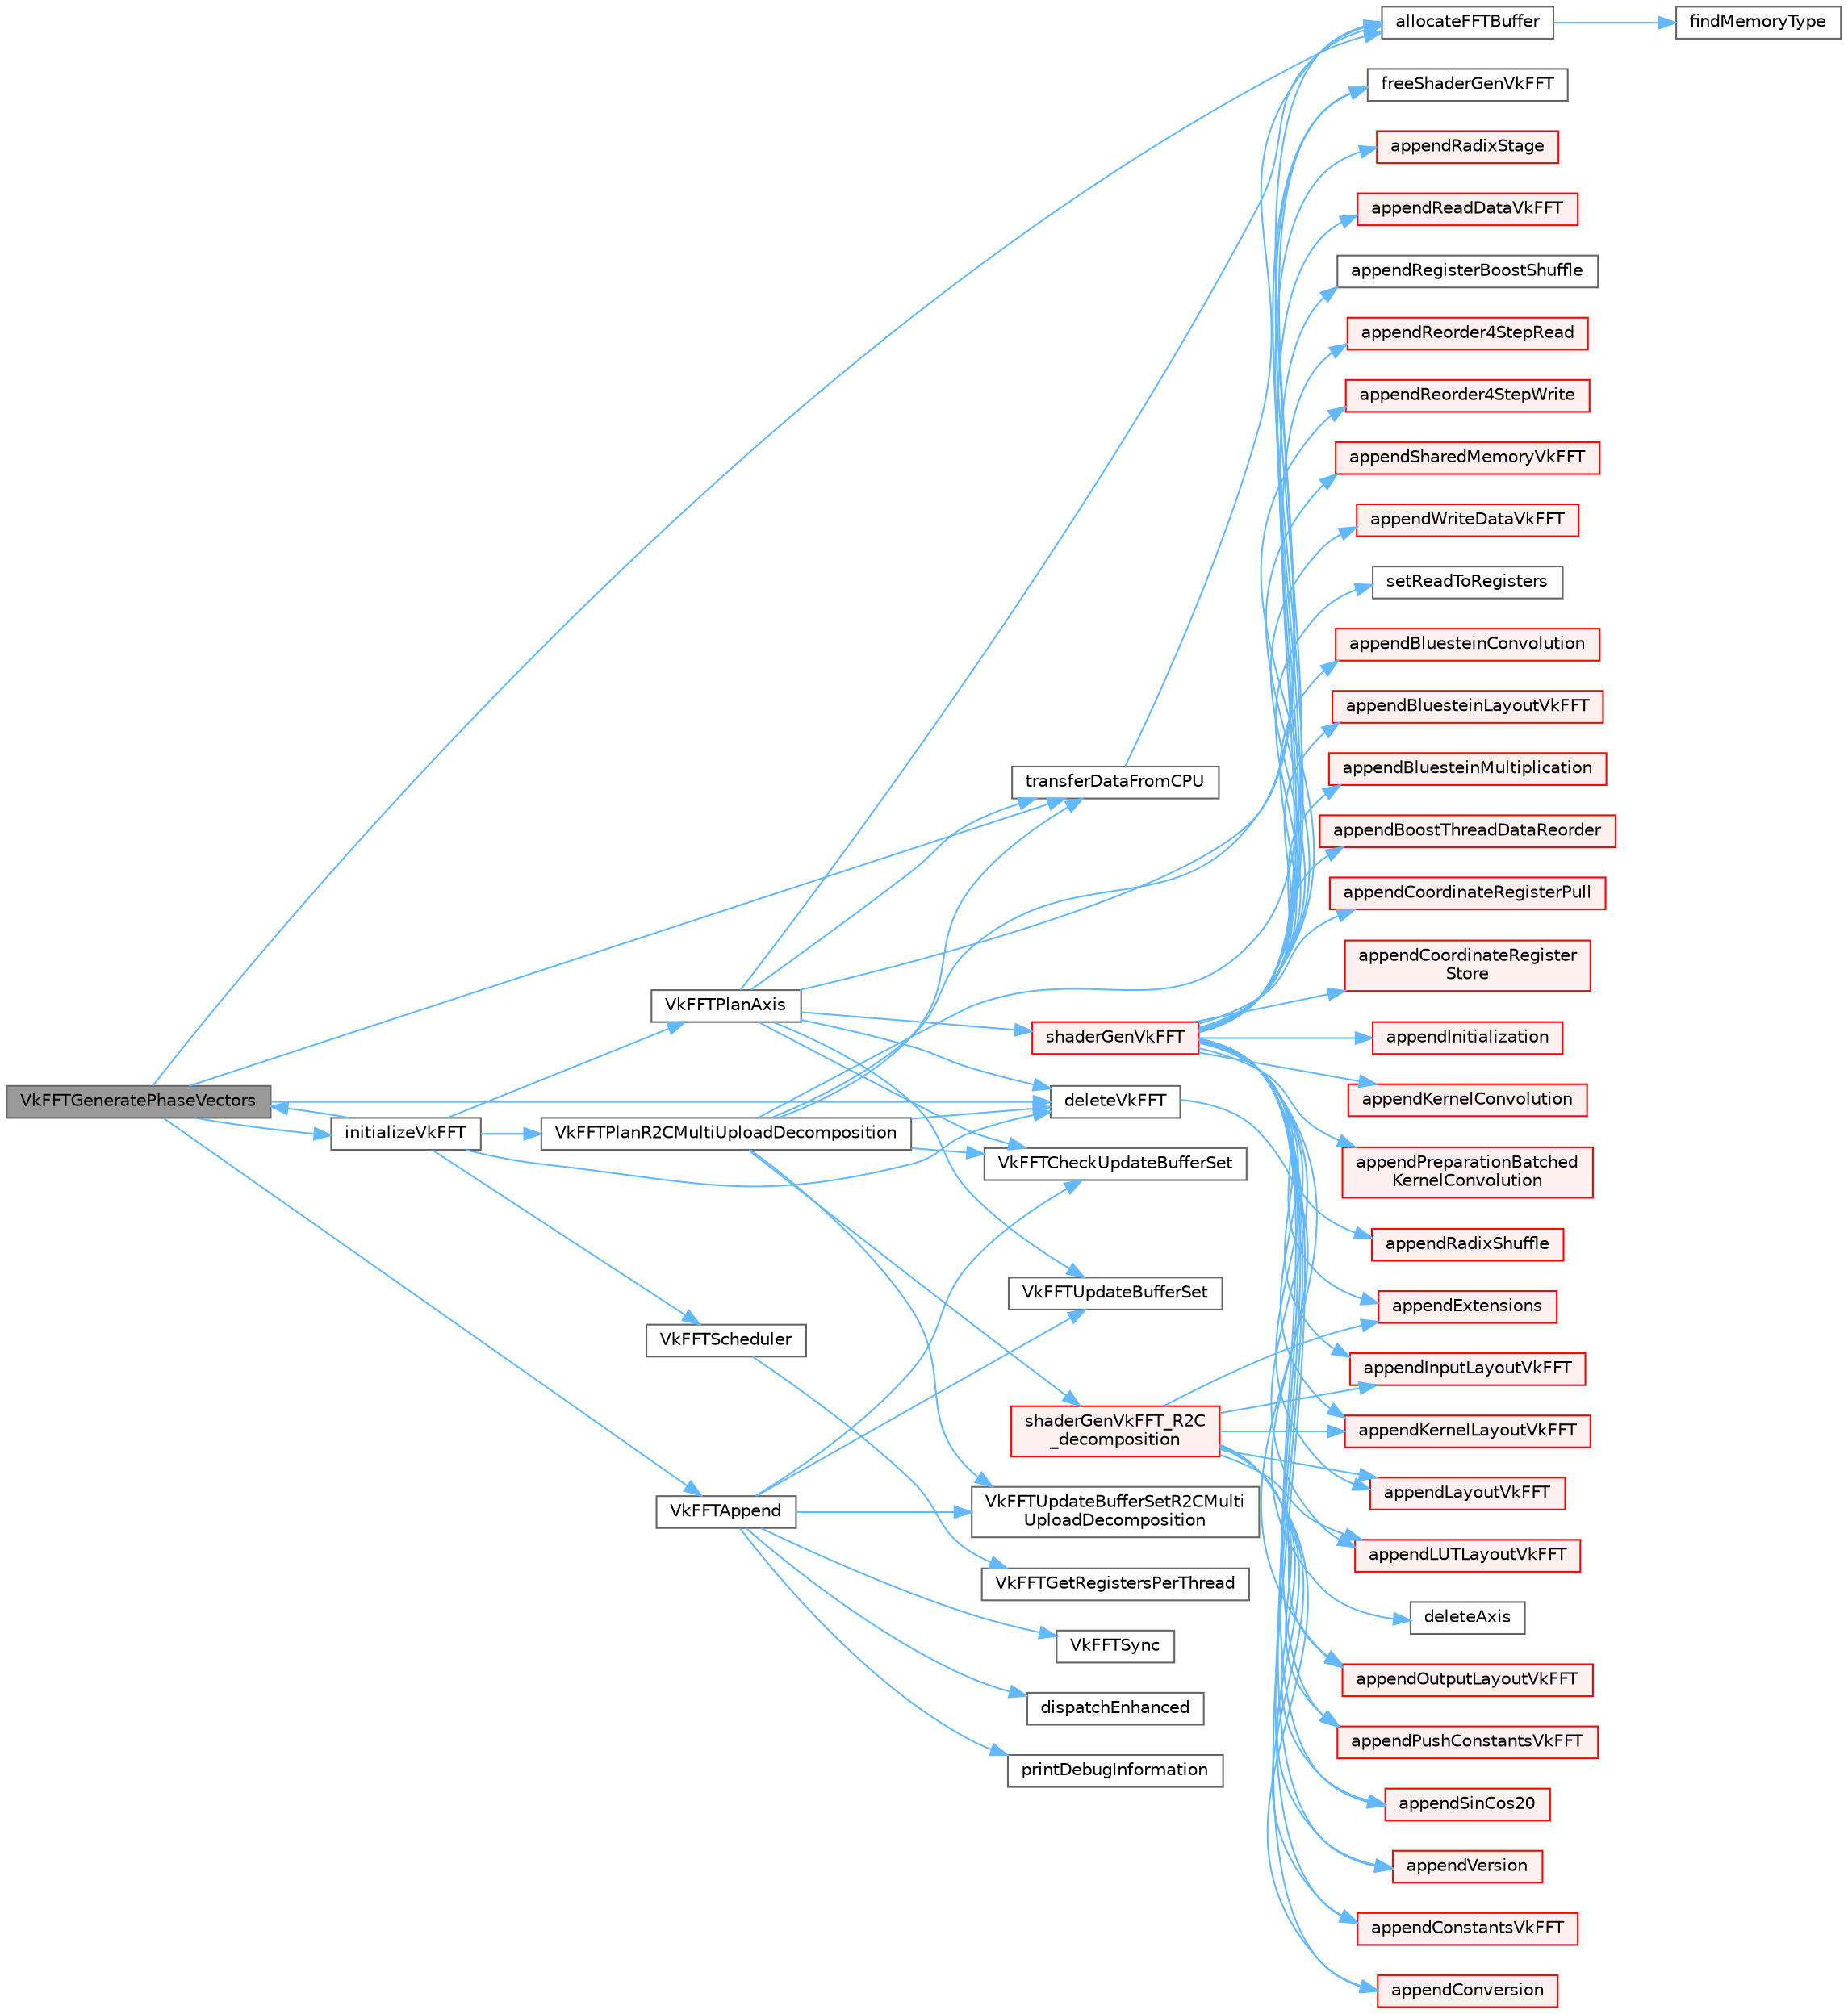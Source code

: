 digraph "VkFFTGeneratePhaseVectors"
{
 // LATEX_PDF_SIZE
  bgcolor="transparent";
  edge [fontname=Helvetica,fontsize=10,labelfontname=Helvetica,labelfontsize=10];
  node [fontname=Helvetica,fontsize=10,shape=box,height=0.2,width=0.4];
  rankdir="LR";
  Node1 [id="Node000001",label="VkFFTGeneratePhaseVectors",height=0.2,width=0.4,color="gray40", fillcolor="grey60", style="filled", fontcolor="black",tooltip=" "];
  Node1 -> Node2 [id="edge1_Node000001_Node000002",color="steelblue1",style="solid",tooltip=" "];
  Node2 [id="Node000002",label="allocateFFTBuffer",height=0.2,width=0.4,color="grey40", fillcolor="white", style="filled",URL="$_vk_f_f_t___base_8h.html#adfc2459cfceee93061a14b8b25d2e041",tooltip=" "];
  Node2 -> Node3 [id="edge2_Node000002_Node000003",color="steelblue1",style="solid",tooltip=" "];
  Node3 [id="Node000003",label="findMemoryType",height=0.2,width=0.4,color="grey40", fillcolor="white", style="filled",URL="$_vk_f_f_t___base_8h.html#a7868b0fbea24db69d484c157d2465c7f",tooltip=" "];
  Node1 -> Node4 [id="edge3_Node000001_Node000004",color="steelblue1",style="solid",tooltip=" "];
  Node4 [id="Node000004",label="deleteVkFFT",height=0.2,width=0.4,color="grey40", fillcolor="white", style="filled",URL="$_vk_f_f_t___base_8h.html#aa0259d94579ca01934193ce95df91e87",tooltip=" "];
  Node4 -> Node5 [id="edge4_Node000004_Node000005",color="steelblue1",style="solid",tooltip=" "];
  Node5 [id="Node000005",label="deleteAxis",height=0.2,width=0.4,color="grey40", fillcolor="white", style="filled",URL="$_vk_f_f_t___base_8h.html#a63b3dd51d0839bdc81b75c695c5d76d1",tooltip=" "];
  Node1 -> Node6 [id="edge5_Node000001_Node000006",color="steelblue1",style="solid",tooltip=" "];
  Node6 [id="Node000006",label="initializeVkFFT",height=0.2,width=0.4,color="grey40", fillcolor="white", style="filled",URL="$_vk_f_f_t___base_8h.html#a4ee3d27a606388bde52d3878129e0a77",tooltip=" "];
  Node6 -> Node4 [id="edge6_Node000006_Node000004",color="steelblue1",style="solid",tooltip=" "];
  Node6 -> Node1 [id="edge7_Node000006_Node000001",color="steelblue1",style="solid",tooltip=" "];
  Node6 -> Node7 [id="edge8_Node000006_Node000007",color="steelblue1",style="solid",tooltip=" "];
  Node7 [id="Node000007",label="VkFFTPlanAxis",height=0.2,width=0.4,color="grey40", fillcolor="white", style="filled",URL="$_vk_f_f_t___base_8h.html#a89a22db4ed42326f99fd0e51792a1d8b",tooltip=" "];
  Node7 -> Node2 [id="edge9_Node000007_Node000002",color="steelblue1",style="solid",tooltip=" "];
  Node7 -> Node4 [id="edge10_Node000007_Node000004",color="steelblue1",style="solid",tooltip=" "];
  Node7 -> Node8 [id="edge11_Node000007_Node000008",color="steelblue1",style="solid",tooltip=" "];
  Node8 [id="Node000008",label="freeShaderGenVkFFT",height=0.2,width=0.4,color="grey40", fillcolor="white", style="filled",URL="$_vk_f_f_t___base_8h.html#a4daedcac3516d4a4717750bec0f2e961",tooltip=" "];
  Node7 -> Node9 [id="edge12_Node000007_Node000009",color="steelblue1",style="solid",tooltip=" "];
  Node9 [id="Node000009",label="shaderGenVkFFT",height=0.2,width=0.4,color="red", fillcolor="#FFF0F0", style="filled",URL="$_vk_f_f_t___base_8h.html#a8737fb376d98af5792ae0bb17dde384d",tooltip=" "];
  Node9 -> Node10 [id="edge13_Node000009_Node000010",color="steelblue1",style="solid",tooltip=" "];
  Node10 [id="Node000010",label="appendBluesteinConvolution",height=0.2,width=0.4,color="red", fillcolor="#FFF0F0", style="filled",URL="$_vk_f_f_t___base_8h.html#af21d5b578c20391bdaea59d2d8a341bd",tooltip=" "];
  Node9 -> Node15 [id="edge14_Node000009_Node000015",color="steelblue1",style="solid",tooltip=" "];
  Node15 [id="Node000015",label="appendBluesteinLayoutVkFFT",height=0.2,width=0.4,color="red", fillcolor="#FFF0F0", style="filled",URL="$_vk_f_f_t___base_8h.html#a6eafe1aae9c8f5d62be833c5aa5b39ee",tooltip=" "];
  Node9 -> Node16 [id="edge15_Node000009_Node000016",color="steelblue1",style="solid",tooltip=" "];
  Node16 [id="Node000016",label="appendBluesteinMultiplication",height=0.2,width=0.4,color="red", fillcolor="#FFF0F0", style="filled",URL="$_vk_f_f_t___base_8h.html#ade89853a4921b048a14ac8b577b7732f",tooltip=" "];
  Node9 -> Node20 [id="edge16_Node000009_Node000020",color="steelblue1",style="solid",tooltip=" "];
  Node20 [id="Node000020",label="appendBoostThreadDataReorder",height=0.2,width=0.4,color="red", fillcolor="#FFF0F0", style="filled",URL="$_vk_f_f_t___base_8h.html#a2795188b20a47256f2097dbf5f5a3593",tooltip=" "];
  Node9 -> Node21 [id="edge17_Node000009_Node000021",color="steelblue1",style="solid",tooltip=" "];
  Node21 [id="Node000021",label="appendConstantsVkFFT",height=0.2,width=0.4,color="red", fillcolor="#FFF0F0", style="filled",URL="$_vk_f_f_t___base_8h.html#a50b19c2b7c3bf77584781a1245a5ccc7",tooltip=" "];
  Node9 -> Node23 [id="edge18_Node000009_Node000023",color="steelblue1",style="solid",tooltip=" "];
  Node23 [id="Node000023",label="appendConversion",height=0.2,width=0.4,color="red", fillcolor="#FFF0F0", style="filled",URL="$_vk_f_f_t___base_8h.html#ab989a024c45e1742fc0798b1f3521bfa",tooltip=" "];
  Node9 -> Node24 [id="edge19_Node000009_Node000024",color="steelblue1",style="solid",tooltip=" "];
  Node24 [id="Node000024",label="appendCoordinateRegisterPull",height=0.2,width=0.4,color="red", fillcolor="#FFF0F0", style="filled",URL="$_vk_f_f_t___base_8h.html#aed9dc212acfed0d23951c3d46960b4ae",tooltip=" "];
  Node9 -> Node25 [id="edge20_Node000009_Node000025",color="steelblue1",style="solid",tooltip=" "];
  Node25 [id="Node000025",label="appendCoordinateRegister\lStore",height=0.2,width=0.4,color="red", fillcolor="#FFF0F0", style="filled",URL="$_vk_f_f_t___base_8h.html#a5bbc9cabee8e3537483a6d3c28ba214a",tooltip=" "];
  Node9 -> Node26 [id="edge21_Node000009_Node000026",color="steelblue1",style="solid",tooltip=" "];
  Node26 [id="Node000026",label="appendExtensions",height=0.2,width=0.4,color="red", fillcolor="#FFF0F0", style="filled",URL="$_vk_f_f_t___base_8h.html#a36ad538897346457955640e3b686acf1",tooltip=" "];
  Node9 -> Node27 [id="edge22_Node000009_Node000027",color="steelblue1",style="solid",tooltip=" "];
  Node27 [id="Node000027",label="appendInitialization",height=0.2,width=0.4,color="red", fillcolor="#FFF0F0", style="filled",URL="$_vk_f_f_t___base_8h.html#a7c9ee3807da7fa4e21fe950d8209f18b",tooltip=" "];
  Node9 -> Node28 [id="edge23_Node000009_Node000028",color="steelblue1",style="solid",tooltip=" "];
  Node28 [id="Node000028",label="appendInputLayoutVkFFT",height=0.2,width=0.4,color="red", fillcolor="#FFF0F0", style="filled",URL="$_vk_f_f_t___base_8h.html#ab073f998d422fb0c093627f543c7ef7c",tooltip=" "];
  Node9 -> Node29 [id="edge24_Node000009_Node000029",color="steelblue1",style="solid",tooltip=" "];
  Node29 [id="Node000029",label="appendKernelConvolution",height=0.2,width=0.4,color="red", fillcolor="#FFF0F0", style="filled",URL="$_vk_f_f_t___base_8h.html#a509f5f014c158fc71871c952d1f92785",tooltip=" "];
  Node9 -> Node31 [id="edge25_Node000009_Node000031",color="steelblue1",style="solid",tooltip=" "];
  Node31 [id="Node000031",label="appendKernelLayoutVkFFT",height=0.2,width=0.4,color="red", fillcolor="#FFF0F0", style="filled",URL="$_vk_f_f_t___base_8h.html#a2103635f6679f289f0952aebf694a626",tooltip=" "];
  Node9 -> Node32 [id="edge26_Node000009_Node000032",color="steelblue1",style="solid",tooltip=" "];
  Node32 [id="Node000032",label="appendLayoutVkFFT",height=0.2,width=0.4,color="red", fillcolor="#FFF0F0", style="filled",URL="$_vk_f_f_t___base_8h.html#a194be9f03f332f68641204fd59193ae9",tooltip=" "];
  Node9 -> Node33 [id="edge27_Node000009_Node000033",color="steelblue1",style="solid",tooltip=" "];
  Node33 [id="Node000033",label="appendLUTLayoutVkFFT",height=0.2,width=0.4,color="red", fillcolor="#FFF0F0", style="filled",URL="$_vk_f_f_t___base_8h.html#a93e374a0404e84ee0ff60c57904a20b3",tooltip=" "];
  Node9 -> Node34 [id="edge28_Node000009_Node000034",color="steelblue1",style="solid",tooltip=" "];
  Node34 [id="Node000034",label="appendOutputLayoutVkFFT",height=0.2,width=0.4,color="red", fillcolor="#FFF0F0", style="filled",URL="$_vk_f_f_t___base_8h.html#a6f3fa667f99b4e4a00cd1c6226c3c0bb",tooltip=" "];
  Node9 -> Node35 [id="edge29_Node000009_Node000035",color="steelblue1",style="solid",tooltip=" "];
  Node35 [id="Node000035",label="appendPreparationBatched\lKernelConvolution",height=0.2,width=0.4,color="red", fillcolor="#FFF0F0", style="filled",URL="$_vk_f_f_t___base_8h.html#a0997eb15d8b6bd002986370643caafe5",tooltip=" "];
  Node9 -> Node36 [id="edge30_Node000009_Node000036",color="steelblue1",style="solid",tooltip=" "];
  Node36 [id="Node000036",label="appendPushConstantsVkFFT",height=0.2,width=0.4,color="red", fillcolor="#FFF0F0", style="filled",URL="$_vk_f_f_t___base_8h.html#a51f503061035217f7d457e4378a1f90e",tooltip=" "];
  Node9 -> Node38 [id="edge31_Node000009_Node000038",color="steelblue1",style="solid",tooltip=" "];
  Node38 [id="Node000038",label="appendRadixShuffle",height=0.2,width=0.4,color="red", fillcolor="#FFF0F0", style="filled",URL="$_vk_f_f_t___base_8h.html#ad54dc9242ab701db2b4b80d8185e71e1",tooltip=" "];
  Node9 -> Node49 [id="edge32_Node000009_Node000049",color="steelblue1",style="solid",tooltip=" "];
  Node49 [id="Node000049",label="appendRadixStage",height=0.2,width=0.4,color="red", fillcolor="#FFF0F0", style="filled",URL="$_vk_f_f_t___base_8h.html#ab220559087c668a269ea193ab2b5c432",tooltip=" "];
  Node9 -> Node62 [id="edge33_Node000009_Node000062",color="steelblue1",style="solid",tooltip=" "];
  Node62 [id="Node000062",label="appendReadDataVkFFT",height=0.2,width=0.4,color="red", fillcolor="#FFF0F0", style="filled",URL="$_vk_f_f_t___base_8h.html#aa1d311ec42ae2b48ae9073cd82155d2d",tooltip=" "];
  Node9 -> Node66 [id="edge34_Node000009_Node000066",color="steelblue1",style="solid",tooltip=" "];
  Node66 [id="Node000066",label="appendRegisterBoostShuffle",height=0.2,width=0.4,color="grey40", fillcolor="white", style="filled",URL="$_vk_f_f_t___base_8h.html#a8c10aeb0185b0c3d1e23f547f998293b",tooltip=" "];
  Node9 -> Node67 [id="edge35_Node000009_Node000067",color="steelblue1",style="solid",tooltip=" "];
  Node67 [id="Node000067",label="appendReorder4StepRead",height=0.2,width=0.4,color="red", fillcolor="#FFF0F0", style="filled",URL="$_vk_f_f_t___base_8h.html#a0c74bf41e5d2d93b423617652cb6bcc0",tooltip=" "];
  Node9 -> Node68 [id="edge36_Node000009_Node000068",color="steelblue1",style="solid",tooltip=" "];
  Node68 [id="Node000068",label="appendReorder4StepWrite",height=0.2,width=0.4,color="red", fillcolor="#FFF0F0", style="filled",URL="$_vk_f_f_t___base_8h.html#a9a31e848ea50379db8b51ee0feddb4c2",tooltip=" "];
  Node9 -> Node69 [id="edge37_Node000009_Node000069",color="steelblue1",style="solid",tooltip=" "];
  Node69 [id="Node000069",label="appendSharedMemoryVkFFT",height=0.2,width=0.4,color="red", fillcolor="#FFF0F0", style="filled",URL="$_vk_f_f_t___base_8h.html#a27a2c682d438ec1761408250865eb1f0",tooltip=" "];
  Node9 -> Node70 [id="edge38_Node000009_Node000070",color="steelblue1",style="solid",tooltip=" "];
  Node70 [id="Node000070",label="appendSinCos20",height=0.2,width=0.4,color="red", fillcolor="#FFF0F0", style="filled",URL="$_vk_f_f_t___base_8h.html#a627eae39296e3bd80b17edde33ad2f21",tooltip=" "];
  Node9 -> Node71 [id="edge39_Node000009_Node000071",color="steelblue1",style="solid",tooltip=" "];
  Node71 [id="Node000071",label="appendVersion",height=0.2,width=0.4,color="red", fillcolor="#FFF0F0", style="filled",URL="$_vk_f_f_t___base_8h.html#a1c905c57fa01865e3f66191362a12e31",tooltip=" "];
  Node9 -> Node72 [id="edge40_Node000009_Node000072",color="steelblue1",style="solid",tooltip=" "];
  Node72 [id="Node000072",label="appendWriteDataVkFFT",height=0.2,width=0.4,color="red", fillcolor="#FFF0F0", style="filled",URL="$_vk_f_f_t___base_8h.html#a451dce496ddc6ab6307f828f48b93f06",tooltip=" "];
  Node9 -> Node8 [id="edge41_Node000009_Node000008",color="steelblue1",style="solid",tooltip=" "];
  Node9 -> Node74 [id="edge42_Node000009_Node000074",color="steelblue1",style="solid",tooltip=" "];
  Node74 [id="Node000074",label="setReadToRegisters",height=0.2,width=0.4,color="grey40", fillcolor="white", style="filled",URL="$_vk_f_f_t___base_8h.html#aa2c5474674c5812e43f1c3e00b6e7a6b",tooltip=" "];
  Node7 -> Node76 [id="edge43_Node000007_Node000076",color="steelblue1",style="solid",tooltip=" "];
  Node76 [id="Node000076",label="transferDataFromCPU",height=0.2,width=0.4,color="grey40", fillcolor="white", style="filled",URL="$_vk_f_f_t___base_8h.html#a0c6be35d6f6663f363ccedb76d786491",tooltip=" "];
  Node76 -> Node2 [id="edge44_Node000076_Node000002",color="steelblue1",style="solid",tooltip=" "];
  Node7 -> Node77 [id="edge45_Node000007_Node000077",color="steelblue1",style="solid",tooltip=" "];
  Node77 [id="Node000077",label="VkFFTCheckUpdateBufferSet",height=0.2,width=0.4,color="grey40", fillcolor="white", style="filled",URL="$_vk_f_f_t___base_8h.html#aedb32fb3a263ab6ef85562d497adbb09",tooltip=" "];
  Node7 -> Node78 [id="edge46_Node000007_Node000078",color="steelblue1",style="solid",tooltip=" "];
  Node78 [id="Node000078",label="VkFFTUpdateBufferSet",height=0.2,width=0.4,color="grey40", fillcolor="white", style="filled",URL="$_vk_f_f_t___base_8h.html#a5dafb28ec3d7960b914ce477fa258915",tooltip=" "];
  Node6 -> Node79 [id="edge47_Node000006_Node000079",color="steelblue1",style="solid",tooltip=" "];
  Node79 [id="Node000079",label="VkFFTPlanR2CMultiUploadDecomposition",height=0.2,width=0.4,color="grey40", fillcolor="white", style="filled",URL="$_vk_f_f_t___base_8h.html#abcedcf58cf9bbf5a56b68c331151a598",tooltip=" "];
  Node79 -> Node2 [id="edge48_Node000079_Node000002",color="steelblue1",style="solid",tooltip=" "];
  Node79 -> Node4 [id="edge49_Node000079_Node000004",color="steelblue1",style="solid",tooltip=" "];
  Node79 -> Node8 [id="edge50_Node000079_Node000008",color="steelblue1",style="solid",tooltip=" "];
  Node79 -> Node80 [id="edge51_Node000079_Node000080",color="steelblue1",style="solid",tooltip=" "];
  Node80 [id="Node000080",label="shaderGenVkFFT_R2C\l_decomposition",height=0.2,width=0.4,color="red", fillcolor="#FFF0F0", style="filled",URL="$_vk_f_f_t___base_8h.html#a0b0857d7f897ade850af54c74ef73318",tooltip=" "];
  Node80 -> Node21 [id="edge52_Node000080_Node000021",color="steelblue1",style="solid",tooltip=" "];
  Node80 -> Node23 [id="edge53_Node000080_Node000023",color="steelblue1",style="solid",tooltip=" "];
  Node80 -> Node26 [id="edge54_Node000080_Node000026",color="steelblue1",style="solid",tooltip=" "];
  Node80 -> Node28 [id="edge55_Node000080_Node000028",color="steelblue1",style="solid",tooltip=" "];
  Node80 -> Node31 [id="edge56_Node000080_Node000031",color="steelblue1",style="solid",tooltip=" "];
  Node80 -> Node32 [id="edge57_Node000080_Node000032",color="steelblue1",style="solid",tooltip=" "];
  Node80 -> Node33 [id="edge58_Node000080_Node000033",color="steelblue1",style="solid",tooltip=" "];
  Node80 -> Node34 [id="edge59_Node000080_Node000034",color="steelblue1",style="solid",tooltip=" "];
  Node80 -> Node36 [id="edge60_Node000080_Node000036",color="steelblue1",style="solid",tooltip=" "];
  Node80 -> Node70 [id="edge61_Node000080_Node000070",color="steelblue1",style="solid",tooltip=" "];
  Node80 -> Node71 [id="edge62_Node000080_Node000071",color="steelblue1",style="solid",tooltip=" "];
  Node79 -> Node76 [id="edge63_Node000079_Node000076",color="steelblue1",style="solid",tooltip=" "];
  Node79 -> Node77 [id="edge64_Node000079_Node000077",color="steelblue1",style="solid",tooltip=" "];
  Node79 -> Node81 [id="edge65_Node000079_Node000081",color="steelblue1",style="solid",tooltip=" "];
  Node81 [id="Node000081",label="VkFFTUpdateBufferSetR2CMulti\lUploadDecomposition",height=0.2,width=0.4,color="grey40", fillcolor="white", style="filled",URL="$_vk_f_f_t___base_8h.html#a2ecc1272cc8d6ca1589c23b088fc3518",tooltip=" "];
  Node6 -> Node82 [id="edge66_Node000006_Node000082",color="steelblue1",style="solid",tooltip=" "];
  Node82 [id="Node000082",label="VkFFTScheduler",height=0.2,width=0.4,color="grey40", fillcolor="white", style="filled",URL="$_vk_f_f_t___base_8h.html#a8af12b9bfc2639d31fd980bd2b5a837e",tooltip=" "];
  Node82 -> Node83 [id="edge67_Node000082_Node000083",color="steelblue1",style="solid",tooltip=" "];
  Node83 [id="Node000083",label="VkFFTGetRegistersPerThread",height=0.2,width=0.4,color="grey40", fillcolor="white", style="filled",URL="$_vk_f_f_t___base_8h.html#a3c36f6e2ba4333ac26d37dfa6dac58a5",tooltip=" "];
  Node1 -> Node76 [id="edge68_Node000001_Node000076",color="steelblue1",style="solid",tooltip=" "];
  Node1 -> Node84 [id="edge69_Node000001_Node000084",color="steelblue1",style="solid",tooltip=" "];
  Node84 [id="Node000084",label="VkFFTAppend",height=0.2,width=0.4,color="grey40", fillcolor="white", style="filled",URL="$_vk_f_f_t___base_8h.html#a8fcd3c6bac1bc981c0209228ffda6375",tooltip=" "];
  Node84 -> Node85 [id="edge70_Node000084_Node000085",color="steelblue1",style="solid",tooltip=" "];
  Node85 [id="Node000085",label="dispatchEnhanced",height=0.2,width=0.4,color="grey40", fillcolor="white", style="filled",URL="$_vk_f_f_t___base_8h.html#a2ebd363463892c714d102e5c98bfa3e9",tooltip=" "];
  Node84 -> Node86 [id="edge71_Node000084_Node000086",color="steelblue1",style="solid",tooltip=" "];
  Node86 [id="Node000086",label="printDebugInformation",height=0.2,width=0.4,color="grey40", fillcolor="white", style="filled",URL="$_vk_f_f_t___base_8h.html#af860bf978b6d0ae1f5c3afba4ae93691",tooltip=" "];
  Node84 -> Node77 [id="edge72_Node000084_Node000077",color="steelblue1",style="solid",tooltip=" "];
  Node84 -> Node87 [id="edge73_Node000084_Node000087",color="steelblue1",style="solid",tooltip=" "];
  Node87 [id="Node000087",label="VkFFTSync",height=0.2,width=0.4,color="grey40", fillcolor="white", style="filled",URL="$_vk_f_f_t___base_8h.html#a1ffc269084a16a29a75d19008438de5e",tooltip=" "];
  Node84 -> Node78 [id="edge74_Node000084_Node000078",color="steelblue1",style="solid",tooltip=" "];
  Node84 -> Node81 [id="edge75_Node000084_Node000081",color="steelblue1",style="solid",tooltip=" "];
}
